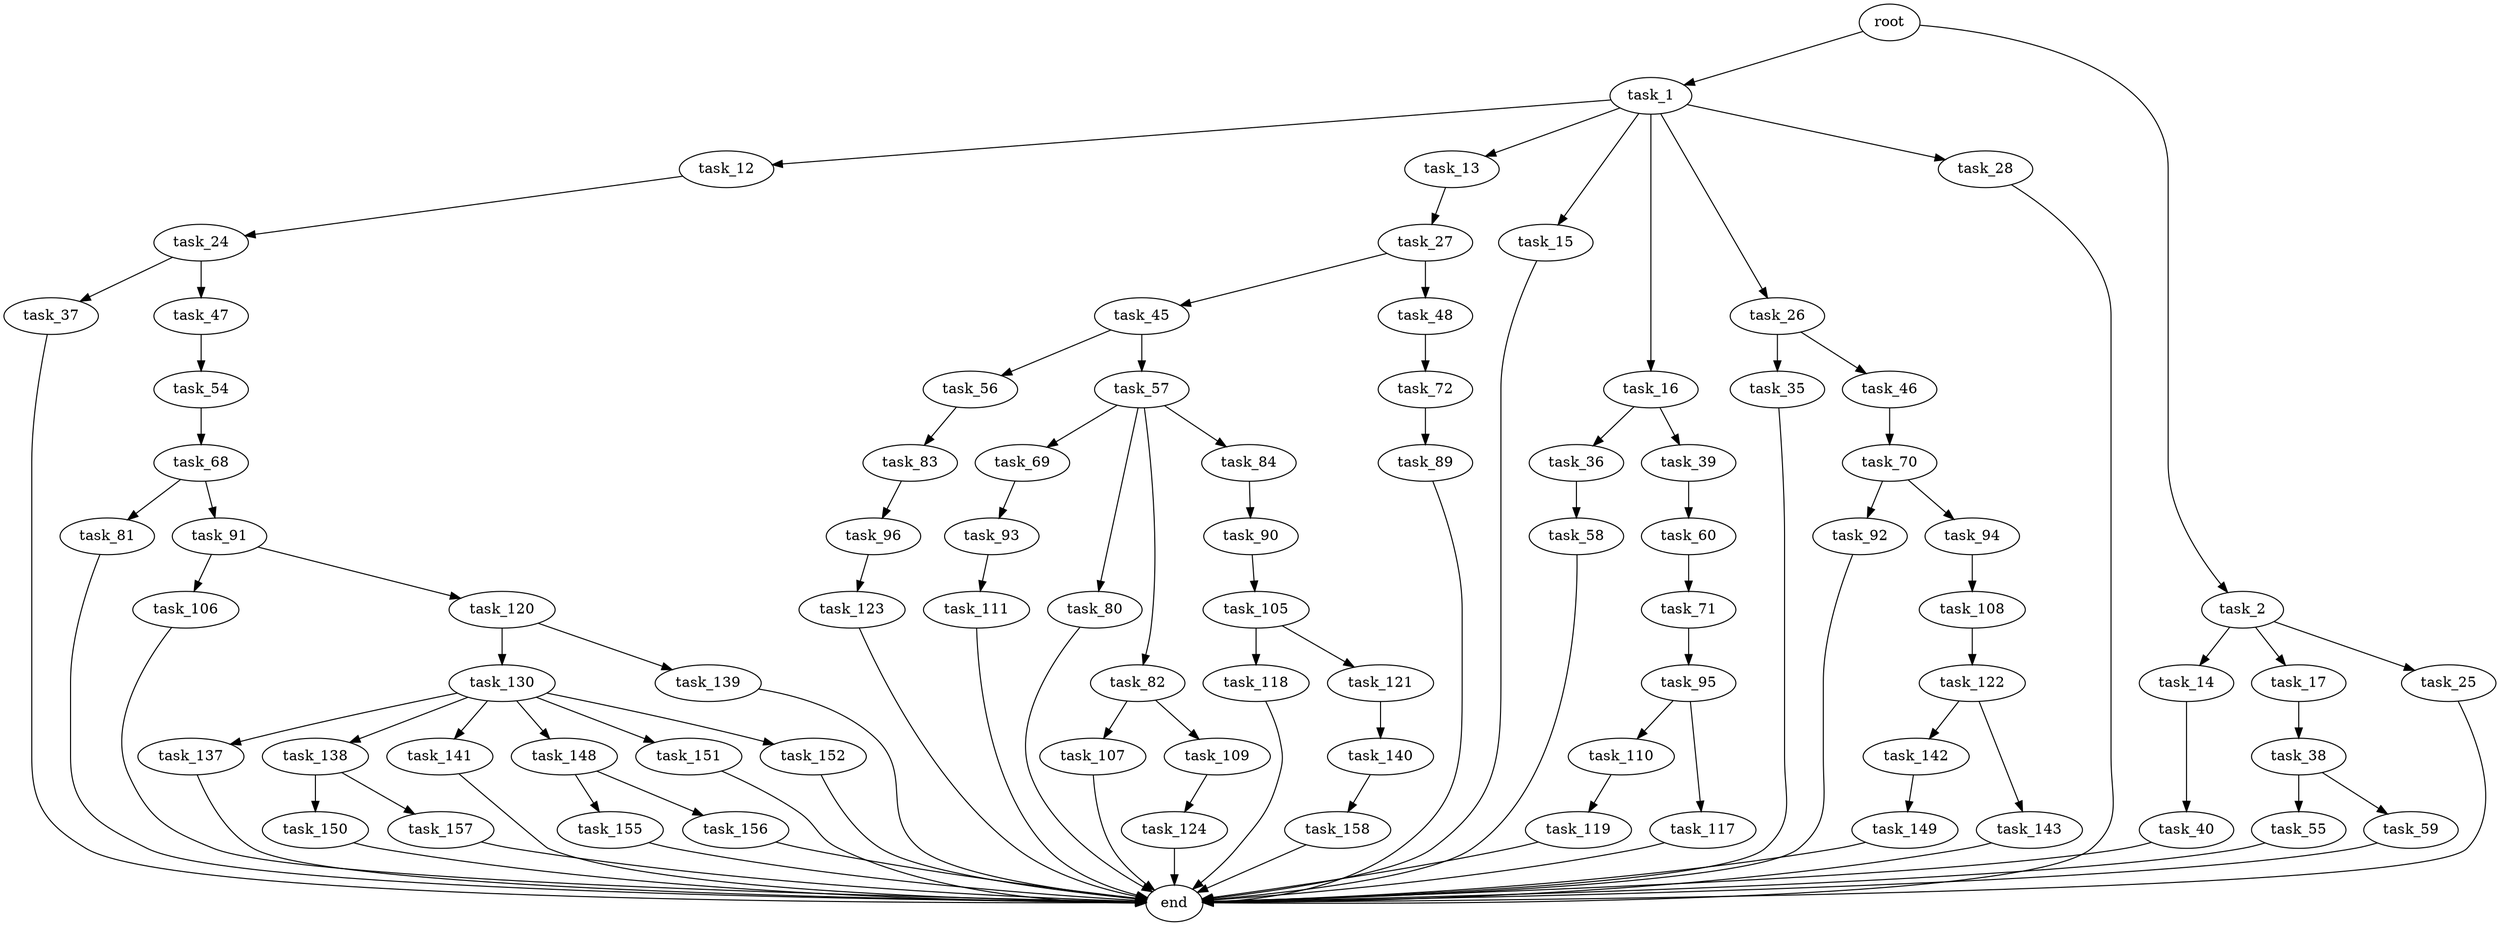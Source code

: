 digraph G {
  root [size="0.000000"];
  task_1 [size="142149406291.000000"];
  task_2 [size="782757789696.000000"];
  task_12 [size="134217728000.000000"];
  task_13 [size="231928233984.000000"];
  task_14 [size="1359203047.000000"];
  task_15 [size="28991029248.000000"];
  task_16 [size="508202261325.000000"];
  task_17 [size="231928233984.000000"];
  task_24 [size="5265883132.000000"];
  task_25 [size="311260621081.000000"];
  task_26 [size="1775718329.000000"];
  task_27 [size="5220799899.000000"];
  task_28 [size="600840266647.000000"];
  task_35 [size="68719476736.000000"];
  task_36 [size="485883521.000000"];
  task_37 [size="1073741824000.000000"];
  task_38 [size="202504398225.000000"];
  task_39 [size="112600446479.000000"];
  task_40 [size="549755813888.000000"];
  task_45 [size="20161864000.000000"];
  task_46 [size="16384231778.000000"];
  task_47 [size="5799277298.000000"];
  task_48 [size="7726558392.000000"];
  task_54 [size="1073741824000.000000"];
  task_55 [size="782757789696.000000"];
  task_56 [size="9578754763.000000"];
  task_57 [size="1073741824000.000000"];
  task_58 [size="1130581480.000000"];
  task_59 [size="28991029248.000000"];
  task_60 [size="134217728000.000000"];
  task_68 [size="782757789696.000000"];
  task_69 [size="138195533448.000000"];
  task_70 [size="28991029248.000000"];
  task_71 [size="368293445632.000000"];
  task_72 [size="102509627815.000000"];
  task_80 [size="1073741824000.000000"];
  task_81 [size="231928233984.000000"];
  task_82 [size="11883900544.000000"];
  task_83 [size="28991029248.000000"];
  task_84 [size="231342530944.000000"];
  task_89 [size="782757789696.000000"];
  task_90 [size="2622611935.000000"];
  task_91 [size="15264084760.000000"];
  task_92 [size="3224657808.000000"];
  task_93 [size="566662795954.000000"];
  task_94 [size="1073741824000.000000"];
  task_95 [size="676352922.000000"];
  task_96 [size="28991029248.000000"];
  task_105 [size="782757789696.000000"];
  task_106 [size="1072461266426.000000"];
  task_107 [size="191704187696.000000"];
  task_108 [size="42381410979.000000"];
  task_109 [size="55585639326.000000"];
  task_110 [size="37131587641.000000"];
  task_111 [size="231928233984.000000"];
  task_117 [size="1816728082.000000"];
  task_118 [size="782757789696.000000"];
  task_119 [size="782757789696.000000"];
  task_120 [size="1567699304.000000"];
  task_121 [size="1073741824000.000000"];
  task_122 [size="8589934592.000000"];
  task_123 [size="5140999614.000000"];
  task_124 [size="549755813888.000000"];
  task_130 [size="1066548699.000000"];
  task_137 [size="405296181838.000000"];
  task_138 [size="8589934592.000000"];
  task_139 [size="2836260725.000000"];
  task_140 [size="1073741824000.000000"];
  task_141 [size="17666855954.000000"];
  task_142 [size="630980986503.000000"];
  task_143 [size="22759756275.000000"];
  task_148 [size="97504507978.000000"];
  task_149 [size="5488089094.000000"];
  task_150 [size="68719476736.000000"];
  task_151 [size="43701326090.000000"];
  task_152 [size="381717847773.000000"];
  task_155 [size="15423297499.000000"];
  task_156 [size="4482681001.000000"];
  task_157 [size="2613039745.000000"];
  task_158 [size="3661553364.000000"];
  end [size="0.000000"];

  root -> task_1 [size="1.000000"];
  root -> task_2 [size="1.000000"];
  task_1 -> task_12 [size="209715200.000000"];
  task_1 -> task_13 [size="209715200.000000"];
  task_1 -> task_15 [size="209715200.000000"];
  task_1 -> task_16 [size="209715200.000000"];
  task_1 -> task_26 [size="209715200.000000"];
  task_1 -> task_28 [size="209715200.000000"];
  task_2 -> task_14 [size="679477248.000000"];
  task_2 -> task_17 [size="679477248.000000"];
  task_2 -> task_25 [size="679477248.000000"];
  task_12 -> task_24 [size="209715200.000000"];
  task_13 -> task_27 [size="301989888.000000"];
  task_14 -> task_40 [size="75497472.000000"];
  task_15 -> end [size="1.000000"];
  task_16 -> task_36 [size="536870912.000000"];
  task_16 -> task_39 [size="536870912.000000"];
  task_17 -> task_38 [size="301989888.000000"];
  task_24 -> task_37 [size="134217728.000000"];
  task_24 -> task_47 [size="134217728.000000"];
  task_25 -> end [size="1.000000"];
  task_26 -> task_35 [size="75497472.000000"];
  task_26 -> task_46 [size="75497472.000000"];
  task_27 -> task_45 [size="536870912.000000"];
  task_27 -> task_48 [size="536870912.000000"];
  task_28 -> end [size="1.000000"];
  task_35 -> end [size="1.000000"];
  task_36 -> task_58 [size="33554432.000000"];
  task_37 -> end [size="1.000000"];
  task_38 -> task_55 [size="134217728.000000"];
  task_38 -> task_59 [size="134217728.000000"];
  task_39 -> task_60 [size="301989888.000000"];
  task_40 -> end [size="1.000000"];
  task_45 -> task_56 [size="536870912.000000"];
  task_45 -> task_57 [size="536870912.000000"];
  task_46 -> task_70 [size="33554432.000000"];
  task_47 -> task_54 [size="679477248.000000"];
  task_48 -> task_72 [size="536870912.000000"];
  task_54 -> task_68 [size="838860800.000000"];
  task_55 -> end [size="1.000000"];
  task_56 -> task_83 [size="301989888.000000"];
  task_57 -> task_69 [size="838860800.000000"];
  task_57 -> task_80 [size="838860800.000000"];
  task_57 -> task_82 [size="838860800.000000"];
  task_57 -> task_84 [size="838860800.000000"];
  task_58 -> end [size="1.000000"];
  task_59 -> end [size="1.000000"];
  task_60 -> task_71 [size="209715200.000000"];
  task_68 -> task_81 [size="679477248.000000"];
  task_68 -> task_91 [size="679477248.000000"];
  task_69 -> task_93 [size="301989888.000000"];
  task_70 -> task_92 [size="75497472.000000"];
  task_70 -> task_94 [size="75497472.000000"];
  task_71 -> task_95 [size="411041792.000000"];
  task_72 -> task_89 [size="209715200.000000"];
  task_80 -> end [size="1.000000"];
  task_81 -> end [size="1.000000"];
  task_82 -> task_107 [size="209715200.000000"];
  task_82 -> task_109 [size="209715200.000000"];
  task_83 -> task_96 [size="75497472.000000"];
  task_84 -> task_90 [size="209715200.000000"];
  task_89 -> end [size="1.000000"];
  task_90 -> task_105 [size="209715200.000000"];
  task_91 -> task_106 [size="536870912.000000"];
  task_91 -> task_120 [size="536870912.000000"];
  task_92 -> end [size="1.000000"];
  task_93 -> task_111 [size="838860800.000000"];
  task_94 -> task_108 [size="838860800.000000"];
  task_95 -> task_110 [size="33554432.000000"];
  task_95 -> task_117 [size="33554432.000000"];
  task_96 -> task_123 [size="75497472.000000"];
  task_105 -> task_118 [size="679477248.000000"];
  task_105 -> task_121 [size="679477248.000000"];
  task_106 -> end [size="1.000000"];
  task_107 -> end [size="1.000000"];
  task_108 -> task_122 [size="838860800.000000"];
  task_109 -> task_124 [size="75497472.000000"];
  task_110 -> task_119 [size="838860800.000000"];
  task_111 -> end [size="1.000000"];
  task_117 -> end [size="1.000000"];
  task_118 -> end [size="1.000000"];
  task_119 -> end [size="1.000000"];
  task_120 -> task_130 [size="33554432.000000"];
  task_120 -> task_139 [size="33554432.000000"];
  task_121 -> task_140 [size="838860800.000000"];
  task_122 -> task_142 [size="33554432.000000"];
  task_122 -> task_143 [size="33554432.000000"];
  task_123 -> end [size="1.000000"];
  task_124 -> end [size="1.000000"];
  task_130 -> task_137 [size="75497472.000000"];
  task_130 -> task_138 [size="75497472.000000"];
  task_130 -> task_141 [size="75497472.000000"];
  task_130 -> task_148 [size="75497472.000000"];
  task_130 -> task_151 [size="75497472.000000"];
  task_130 -> task_152 [size="75497472.000000"];
  task_137 -> end [size="1.000000"];
  task_138 -> task_150 [size="33554432.000000"];
  task_138 -> task_157 [size="33554432.000000"];
  task_139 -> end [size="1.000000"];
  task_140 -> task_158 [size="838860800.000000"];
  task_141 -> end [size="1.000000"];
  task_142 -> task_149 [size="838860800.000000"];
  task_143 -> end [size="1.000000"];
  task_148 -> task_155 [size="75497472.000000"];
  task_148 -> task_156 [size="75497472.000000"];
  task_149 -> end [size="1.000000"];
  task_150 -> end [size="1.000000"];
  task_151 -> end [size="1.000000"];
  task_152 -> end [size="1.000000"];
  task_155 -> end [size="1.000000"];
  task_156 -> end [size="1.000000"];
  task_157 -> end [size="1.000000"];
  task_158 -> end [size="1.000000"];
}
